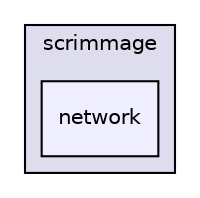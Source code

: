 digraph "/root/scrimmage/scrimmage/include/scrimmage/network" {
  compound=true
  node [ fontsize="10", fontname="Helvetica"];
  edge [ labelfontsize="10", labelfontname="Helvetica"];
  subgraph clusterdir_ecf48bde53b2430882a9b9ec48e1b42d {
    graph [ bgcolor="#ddddee", pencolor="black", label="scrimmage" fontname="Helvetica", fontsize="10", URL="dir_ecf48bde53b2430882a9b9ec48e1b42d.html"]
  dir_437a6cbf19c141a64e2a35432c70b04c [shape=box, label="network", style="filled", fillcolor="#eeeeff", pencolor="black", URL="dir_437a6cbf19c141a64e2a35432c70b04c.html"];
  }
}
